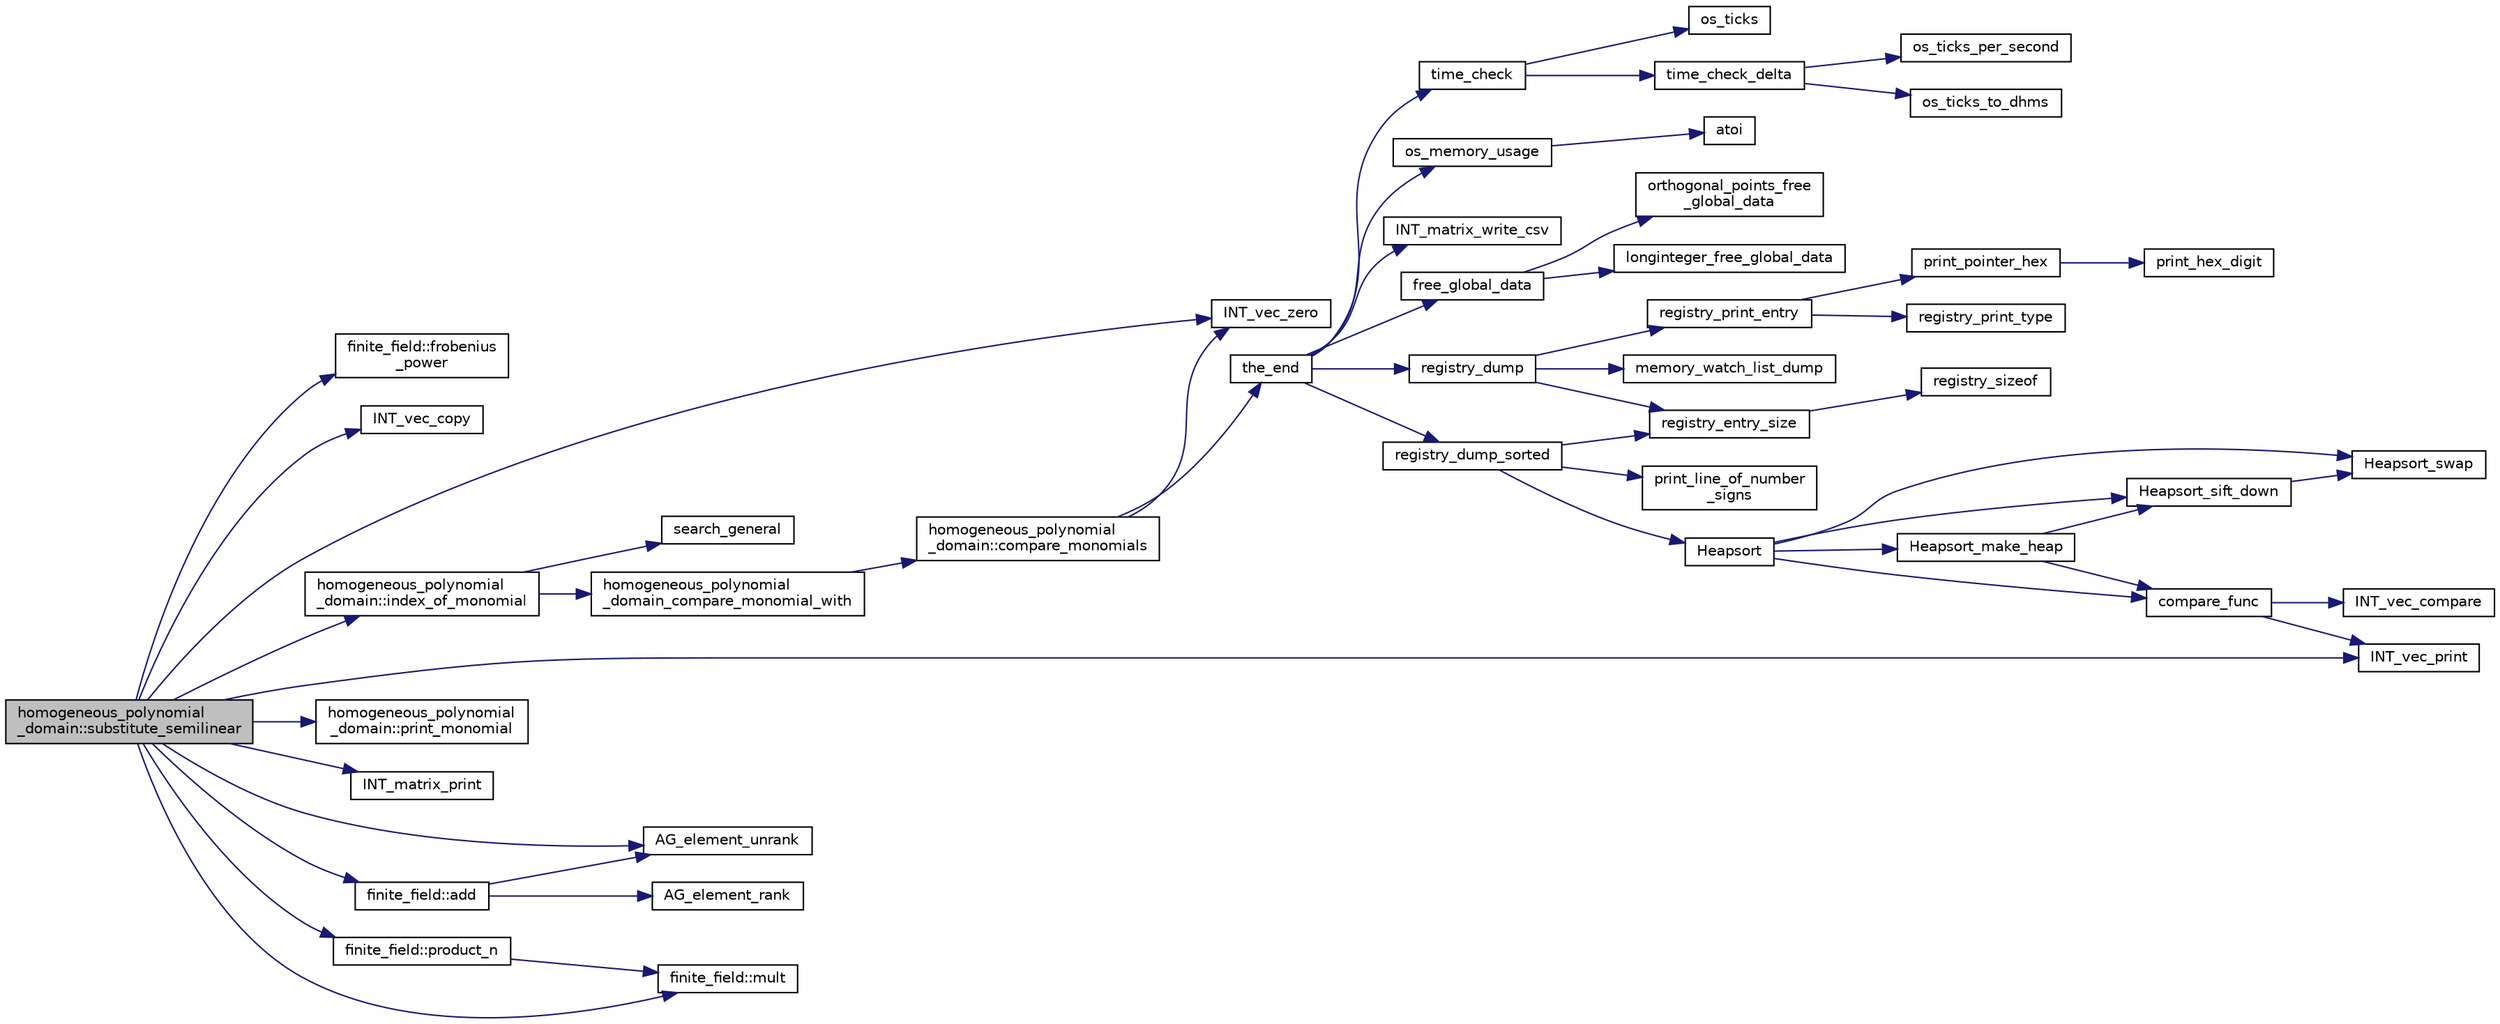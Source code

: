 digraph "homogeneous_polynomial_domain::substitute_semilinear"
{
  edge [fontname="Helvetica",fontsize="10",labelfontname="Helvetica",labelfontsize="10"];
  node [fontname="Helvetica",fontsize="10",shape=record];
  rankdir="LR";
  Node1760 [label="homogeneous_polynomial\l_domain::substitute_semilinear",height=0.2,width=0.4,color="black", fillcolor="grey75", style="filled", fontcolor="black"];
  Node1760 -> Node1761 [color="midnightblue",fontsize="10",style="solid",fontname="Helvetica"];
  Node1761 [label="finite_field::frobenius\l_power",height=0.2,width=0.4,color="black", fillcolor="white", style="filled",URL="$df/d5a/classfinite__field.html#aec23e43aaefc0ed601cdfa3139496a92"];
  Node1760 -> Node1762 [color="midnightblue",fontsize="10",style="solid",fontname="Helvetica"];
  Node1762 [label="INT_vec_copy",height=0.2,width=0.4,color="black", fillcolor="white", style="filled",URL="$df/dbf/sajeeb_8_c.html#ac2d875e27e009af6ec04d17254d11075"];
  Node1760 -> Node1763 [color="midnightblue",fontsize="10",style="solid",fontname="Helvetica"];
  Node1763 [label="INT_vec_zero",height=0.2,width=0.4,color="black", fillcolor="white", style="filled",URL="$df/dbf/sajeeb_8_c.html#aa8c9c7977203577026080f546fe4980f"];
  Node1760 -> Node1764 [color="midnightblue",fontsize="10",style="solid",fontname="Helvetica"];
  Node1764 [label="homogeneous_polynomial\l_domain::print_monomial",height=0.2,width=0.4,color="black", fillcolor="white", style="filled",URL="$d2/da7/classhomogeneous__polynomial__domain.html#aba45b13898b259a147e45bf92a622fd8"];
  Node1760 -> Node1765 [color="midnightblue",fontsize="10",style="solid",fontname="Helvetica"];
  Node1765 [label="INT_vec_print",height=0.2,width=0.4,color="black", fillcolor="white", style="filled",URL="$df/dbf/sajeeb_8_c.html#a79a5901af0b47dd0d694109543c027fe"];
  Node1760 -> Node1766 [color="midnightblue",fontsize="10",style="solid",fontname="Helvetica"];
  Node1766 [label="INT_matrix_print",height=0.2,width=0.4,color="black", fillcolor="white", style="filled",URL="$d5/db4/io__and__os_8h.html#afd4180a24bef3a2b584668a4eaf607ff"];
  Node1760 -> Node1767 [color="midnightblue",fontsize="10",style="solid",fontname="Helvetica"];
  Node1767 [label="AG_element_unrank",height=0.2,width=0.4,color="black", fillcolor="white", style="filled",URL="$d4/d67/geometry_8h.html#a4a33b86c87b2879b97cfa1327abe2885"];
  Node1760 -> Node1768 [color="midnightblue",fontsize="10",style="solid",fontname="Helvetica"];
  Node1768 [label="finite_field::product_n",height=0.2,width=0.4,color="black", fillcolor="white", style="filled",URL="$df/d5a/classfinite__field.html#a9107b694cc52701dc6d84cfc9e6fb336"];
  Node1768 -> Node1769 [color="midnightblue",fontsize="10",style="solid",fontname="Helvetica"];
  Node1769 [label="finite_field::mult",height=0.2,width=0.4,color="black", fillcolor="white", style="filled",URL="$df/d5a/classfinite__field.html#a24fb5917aa6d4d656fd855b7f44a13b0"];
  Node1760 -> Node1770 [color="midnightblue",fontsize="10",style="solid",fontname="Helvetica"];
  Node1770 [label="homogeneous_polynomial\l_domain::index_of_monomial",height=0.2,width=0.4,color="black", fillcolor="white", style="filled",URL="$d2/da7/classhomogeneous__polynomial__domain.html#a3fad3fb2b940014fcfece1cebfbfa3ae"];
  Node1770 -> Node1771 [color="midnightblue",fontsize="10",style="solid",fontname="Helvetica"];
  Node1771 [label="search_general",height=0.2,width=0.4,color="black", fillcolor="white", style="filled",URL="$d5/de2/foundations_2data__structures_2data__structures_8h.html#a9377e1012d2575d9cb22787cecf71eec"];
  Node1770 -> Node1772 [color="midnightblue",fontsize="10",style="solid",fontname="Helvetica"];
  Node1772 [label="homogeneous_polynomial\l_domain_compare_monomial_with",height=0.2,width=0.4,color="black", fillcolor="white", style="filled",URL="$dd/db5/homogeneous__polynomial__domain_8_c.html#a0a0f8d40815145e0aceceabebad8d63d"];
  Node1772 -> Node1773 [color="midnightblue",fontsize="10",style="solid",fontname="Helvetica"];
  Node1773 [label="homogeneous_polynomial\l_domain::compare_monomials",height=0.2,width=0.4,color="black", fillcolor="white", style="filled",URL="$d2/da7/classhomogeneous__polynomial__domain.html#a05c5959cb62502954c9cf93a85b8c019"];
  Node1773 -> Node1763 [color="midnightblue",fontsize="10",style="solid",fontname="Helvetica"];
  Node1773 -> Node1774 [color="midnightblue",fontsize="10",style="solid",fontname="Helvetica"];
  Node1774 [label="the_end",height=0.2,width=0.4,color="black", fillcolor="white", style="filled",URL="$d9/d60/discreta_8h.html#a3ebbd3ccb665a9f78deaa7408577b60c"];
  Node1774 -> Node1775 [color="midnightblue",fontsize="10",style="solid",fontname="Helvetica"];
  Node1775 [label="free_global_data",height=0.2,width=0.4,color="black", fillcolor="white", style="filled",URL="$d3/dfb/discreta__global_8_c.html#a6bd9eb050090f8cf1e92db88a459cc28"];
  Node1775 -> Node1776 [color="midnightblue",fontsize="10",style="solid",fontname="Helvetica"];
  Node1776 [label="orthogonal_points_free\l_global_data",height=0.2,width=0.4,color="black", fillcolor="white", style="filled",URL="$d4/d67/geometry_8h.html#a9ff48c751a12182f1cc6ee384f80aa0b"];
  Node1775 -> Node1777 [color="midnightblue",fontsize="10",style="solid",fontname="Helvetica"];
  Node1777 [label="longinteger_free_global_data",height=0.2,width=0.4,color="black", fillcolor="white", style="filled",URL="$de/dc5/algebra__and__number__theory_8h.html#a6160ced6b3ffc2765c111f7d4f94ed42"];
  Node1774 -> Node1778 [color="midnightblue",fontsize="10",style="solid",fontname="Helvetica"];
  Node1778 [label="registry_dump",height=0.2,width=0.4,color="black", fillcolor="white", style="filled",URL="$d5/db4/io__and__os_8h.html#a8ad65cbe10865661e8bafd6be2164955"];
  Node1778 -> Node1779 [color="midnightblue",fontsize="10",style="solid",fontname="Helvetica"];
  Node1779 [label="registry_print_entry",height=0.2,width=0.4,color="black", fillcolor="white", style="filled",URL="$df/d84/foundations_2io__and__os_2memory_8_c.html#a2b54b210ed9aae58085d1ef7fa3bcbff"];
  Node1779 -> Node1780 [color="midnightblue",fontsize="10",style="solid",fontname="Helvetica"];
  Node1780 [label="print_pointer_hex",height=0.2,width=0.4,color="black", fillcolor="white", style="filled",URL="$d5/db4/io__and__os_8h.html#a32add94de62a1d910cc0fc35ed90ab48"];
  Node1780 -> Node1781 [color="midnightblue",fontsize="10",style="solid",fontname="Helvetica"];
  Node1781 [label="print_hex_digit",height=0.2,width=0.4,color="black", fillcolor="white", style="filled",URL="$d4/d74/util_8_c.html#a36c64a828eefed0a0cfdd6186ec92c31"];
  Node1779 -> Node1782 [color="midnightblue",fontsize="10",style="solid",fontname="Helvetica"];
  Node1782 [label="registry_print_type",height=0.2,width=0.4,color="black", fillcolor="white", style="filled",URL="$df/d84/foundations_2io__and__os_2memory_8_c.html#a0c81861cc8a6dd21364c89bb3ac8e82c"];
  Node1778 -> Node1783 [color="midnightblue",fontsize="10",style="solid",fontname="Helvetica"];
  Node1783 [label="registry_entry_size",height=0.2,width=0.4,color="black", fillcolor="white", style="filled",URL="$df/d84/foundations_2io__and__os_2memory_8_c.html#abb7fc0eff582133f5bd8a7cbd78d742b"];
  Node1783 -> Node1784 [color="midnightblue",fontsize="10",style="solid",fontname="Helvetica"];
  Node1784 [label="registry_sizeof",height=0.2,width=0.4,color="black", fillcolor="white", style="filled",URL="$df/d84/foundations_2io__and__os_2memory_8_c.html#a1ebe71d1cd99d79db497355f608be044"];
  Node1778 -> Node1785 [color="midnightblue",fontsize="10",style="solid",fontname="Helvetica"];
  Node1785 [label="memory_watch_list_dump",height=0.2,width=0.4,color="black", fillcolor="white", style="filled",URL="$df/d84/foundations_2io__and__os_2memory_8_c.html#ad0967d55a42071e28f50be4fbe7893bd"];
  Node1774 -> Node1786 [color="midnightblue",fontsize="10",style="solid",fontname="Helvetica"];
  Node1786 [label="registry_dump_sorted",height=0.2,width=0.4,color="black", fillcolor="white", style="filled",URL="$d5/db4/io__and__os_8h.html#aa28c9ee8650332ad2d526d5eb4fae48e"];
  Node1786 -> Node1787 [color="midnightblue",fontsize="10",style="solid",fontname="Helvetica"];
  Node1787 [label="print_line_of_number\l_signs",height=0.2,width=0.4,color="black", fillcolor="white", style="filled",URL="$d5/db4/io__and__os_8h.html#a59b640c1f8b0040f26fa06b641191105"];
  Node1786 -> Node1783 [color="midnightblue",fontsize="10",style="solid",fontname="Helvetica"];
  Node1786 -> Node1788 [color="midnightblue",fontsize="10",style="solid",fontname="Helvetica"];
  Node1788 [label="Heapsort",height=0.2,width=0.4,color="black", fillcolor="white", style="filled",URL="$d5/de2/foundations_2data__structures_2data__structures_8h.html#a2af240488f5893071c88af35d9f06b6d"];
  Node1788 -> Node1789 [color="midnightblue",fontsize="10",style="solid",fontname="Helvetica"];
  Node1789 [label="Heapsort_make_heap",height=0.2,width=0.4,color="black", fillcolor="white", style="filled",URL="$d4/dd7/sorting_8_c.html#ae2f81d9c1e532bee5c80dfae7cc45bcc"];
  Node1789 -> Node1790 [color="midnightblue",fontsize="10",style="solid",fontname="Helvetica"];
  Node1790 [label="Heapsort_sift_down",height=0.2,width=0.4,color="black", fillcolor="white", style="filled",URL="$d4/dd7/sorting_8_c.html#a89625a5f8e99e9a76db45ad133b5a3f3"];
  Node1790 -> Node1791 [color="midnightblue",fontsize="10",style="solid",fontname="Helvetica"];
  Node1791 [label="Heapsort_swap",height=0.2,width=0.4,color="black", fillcolor="white", style="filled",URL="$d4/dd7/sorting_8_c.html#a7d47ff5b6218622f072ca38a87900496"];
  Node1789 -> Node1792 [color="midnightblue",fontsize="10",style="solid",fontname="Helvetica"];
  Node1792 [label="compare_func",height=0.2,width=0.4,color="black", fillcolor="white", style="filled",URL="$dc/d77/pentomino__5x5_8_c.html#af532ec92afffcb63cd1f1180e96642d4"];
  Node1792 -> Node1793 [color="midnightblue",fontsize="10",style="solid",fontname="Helvetica"];
  Node1793 [label="INT_vec_compare",height=0.2,width=0.4,color="black", fillcolor="white", style="filled",URL="$d5/de2/foundations_2data__structures_2data__structures_8h.html#ac1a17fca23fb4a338aef8547a4c2fded"];
  Node1792 -> Node1765 [color="midnightblue",fontsize="10",style="solid",fontname="Helvetica"];
  Node1788 -> Node1792 [color="midnightblue",fontsize="10",style="solid",fontname="Helvetica"];
  Node1788 -> Node1791 [color="midnightblue",fontsize="10",style="solid",fontname="Helvetica"];
  Node1788 -> Node1790 [color="midnightblue",fontsize="10",style="solid",fontname="Helvetica"];
  Node1774 -> Node1794 [color="midnightblue",fontsize="10",style="solid",fontname="Helvetica"];
  Node1794 [label="time_check",height=0.2,width=0.4,color="black", fillcolor="white", style="filled",URL="$d9/d60/discreta_8h.html#a04d64356f0c7cb798e55daec998c527e"];
  Node1794 -> Node1795 [color="midnightblue",fontsize="10",style="solid",fontname="Helvetica"];
  Node1795 [label="os_ticks",height=0.2,width=0.4,color="black", fillcolor="white", style="filled",URL="$d5/db4/io__and__os_8h.html#a3da6d2b09e35d569adb7101dffcb5224"];
  Node1794 -> Node1796 [color="midnightblue",fontsize="10",style="solid",fontname="Helvetica"];
  Node1796 [label="time_check_delta",height=0.2,width=0.4,color="black", fillcolor="white", style="filled",URL="$d3/d72/global_8_c.html#a89a8565e34c7dcbb97180cd6af7454a1"];
  Node1796 -> Node1797 [color="midnightblue",fontsize="10",style="solid",fontname="Helvetica"];
  Node1797 [label="os_ticks_per_second",height=0.2,width=0.4,color="black", fillcolor="white", style="filled",URL="$d5/db4/io__and__os_8h.html#a1b35e7a094dfde9db39ae352c9c17042"];
  Node1796 -> Node1798 [color="midnightblue",fontsize="10",style="solid",fontname="Helvetica"];
  Node1798 [label="os_ticks_to_dhms",height=0.2,width=0.4,color="black", fillcolor="white", style="filled",URL="$d5/db4/io__and__os_8h.html#a0d715587fd9b8ab4e2bc822a2be313ba"];
  Node1774 -> Node1799 [color="midnightblue",fontsize="10",style="solid",fontname="Helvetica"];
  Node1799 [label="os_memory_usage",height=0.2,width=0.4,color="black", fillcolor="white", style="filled",URL="$d5/db4/io__and__os_8h.html#a5d6ab4b80c58e5d8bdb0fd1625709d0b"];
  Node1799 -> Node1800 [color="midnightblue",fontsize="10",style="solid",fontname="Helvetica"];
  Node1800 [label="atoi",height=0.2,width=0.4,color="black", fillcolor="white", style="filled",URL="$d9/d60/discreta_8h.html#ad0ac71cbcb495289e474437d6b7d7fac"];
  Node1774 -> Node1801 [color="midnightblue",fontsize="10",style="solid",fontname="Helvetica"];
  Node1801 [label="INT_matrix_write_csv",height=0.2,width=0.4,color="black", fillcolor="white", style="filled",URL="$d5/db4/io__and__os_8h.html#a57604af509e1d43e918fd38e5f4ee96f"];
  Node1760 -> Node1802 [color="midnightblue",fontsize="10",style="solid",fontname="Helvetica"];
  Node1802 [label="finite_field::add",height=0.2,width=0.4,color="black", fillcolor="white", style="filled",URL="$df/d5a/classfinite__field.html#a8f12328a27500f3c7be0c849ebbc9d14"];
  Node1802 -> Node1767 [color="midnightblue",fontsize="10",style="solid",fontname="Helvetica"];
  Node1802 -> Node1803 [color="midnightblue",fontsize="10",style="solid",fontname="Helvetica"];
  Node1803 [label="AG_element_rank",height=0.2,width=0.4,color="black", fillcolor="white", style="filled",URL="$d4/d67/geometry_8h.html#ab2ac908d07dd8038fd996e26bdc75c17"];
  Node1760 -> Node1769 [color="midnightblue",fontsize="10",style="solid",fontname="Helvetica"];
}
